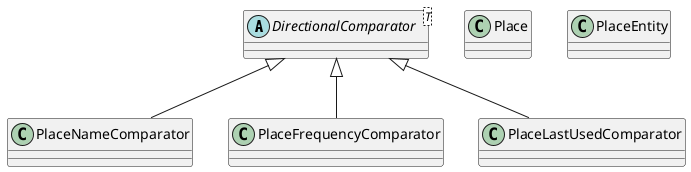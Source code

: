 @startuml

abstract DirectionalComparator<T>

DirectionalComparator <|--  PlaceNameComparator
DirectionalComparator <|--  PlaceFrequencyComparator
DirectionalComparator <|--  PlaceLastUsedComparator

class Place

class PlaceEntity


@enduml